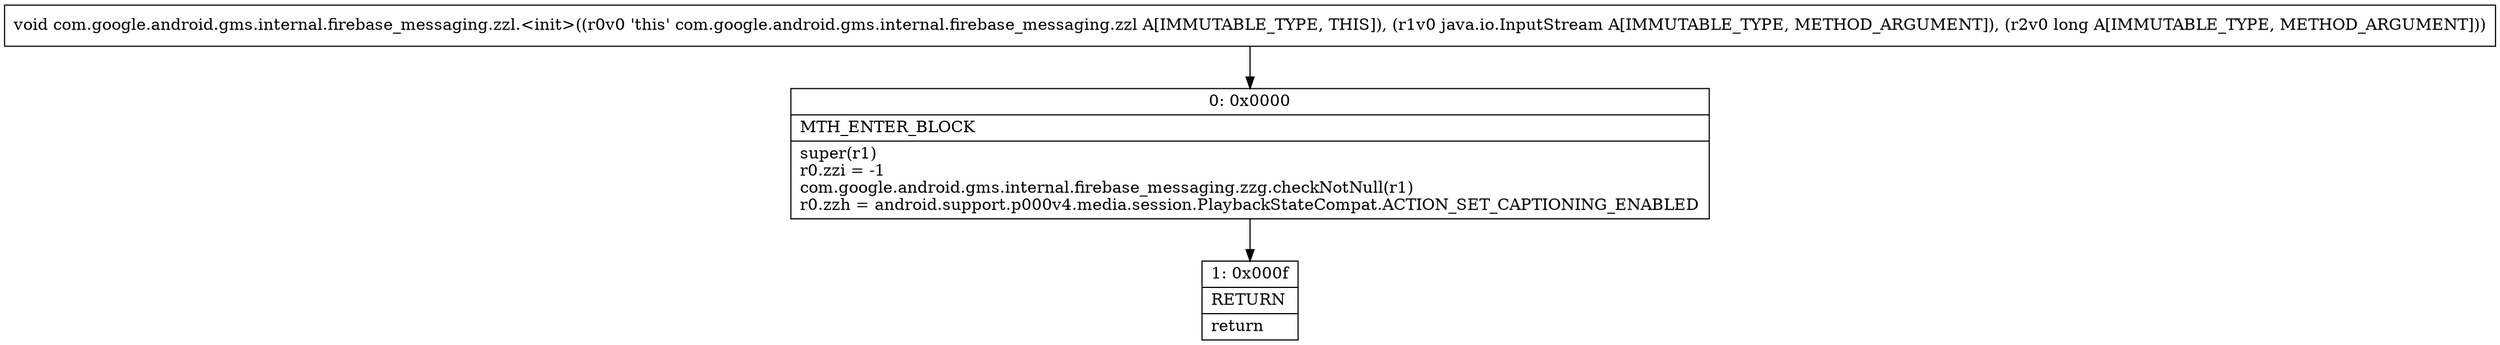 digraph "CFG forcom.google.android.gms.internal.firebase_messaging.zzl.\<init\>(Ljava\/io\/InputStream;J)V" {
Node_0 [shape=record,label="{0\:\ 0x0000|MTH_ENTER_BLOCK\l|super(r1)\lr0.zzi = \-1\lcom.google.android.gms.internal.firebase_messaging.zzg.checkNotNull(r1)\lr0.zzh = android.support.p000v4.media.session.PlaybackStateCompat.ACTION_SET_CAPTIONING_ENABLED\l}"];
Node_1 [shape=record,label="{1\:\ 0x000f|RETURN\l|return\l}"];
MethodNode[shape=record,label="{void com.google.android.gms.internal.firebase_messaging.zzl.\<init\>((r0v0 'this' com.google.android.gms.internal.firebase_messaging.zzl A[IMMUTABLE_TYPE, THIS]), (r1v0 java.io.InputStream A[IMMUTABLE_TYPE, METHOD_ARGUMENT]), (r2v0 long A[IMMUTABLE_TYPE, METHOD_ARGUMENT])) }"];
MethodNode -> Node_0;
Node_0 -> Node_1;
}

